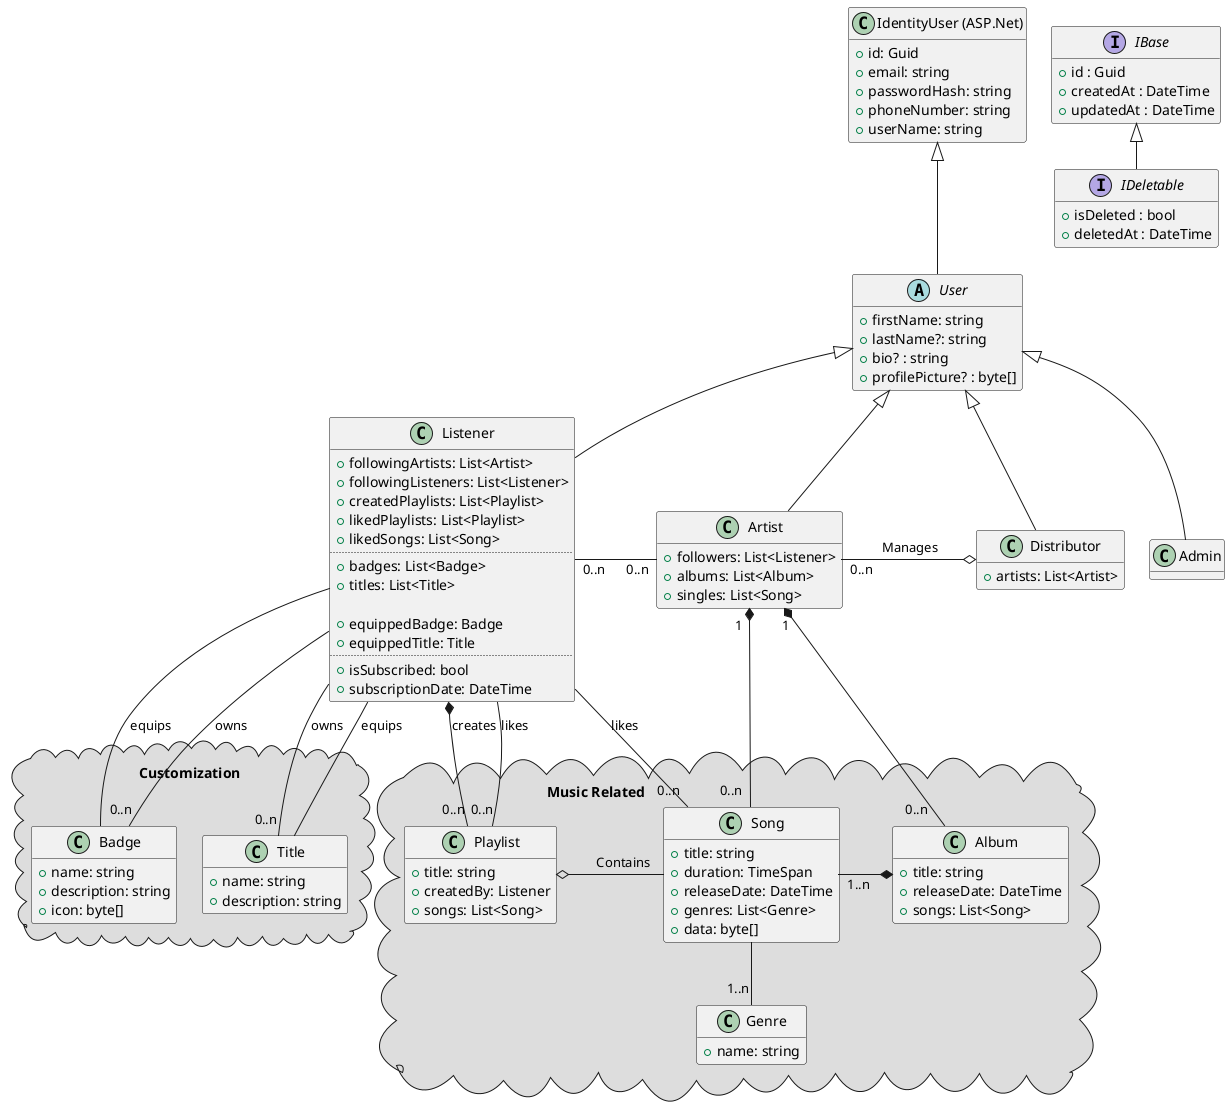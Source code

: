 @startuml Class Diagram
' top to bottom direction
' left to right direction

hide methods
skinparam nodesep 25
skinparam ranksep 25
' skinparam linetype ortho


class "IdentityUser (ASP.Net)" as IdentityUser
{
    +id: Guid
    +email: string
    +passwordHash: string
    +phoneNumber: string
    +userName: string
}

interface IBase
{
    +id : Guid
    +createdAt : DateTime
    +updatedAt : DateTime
}

interface IDeletable
{
    +isDeleted : bool
    +deletedAt : DateTime
}

abstract User
{
    +firstName: string
    +lastName?: string
    +bio? : string
    +profilePicture? : byte[]
}

class Admin
{
}

class Listener
{
    +followingArtists: List<Artist>
    +followingListeners: List<Listener>
    +createdPlaylists: List<Playlist>
    +likedPlaylists: List<Playlist>
    +likedSongs: List<Song>
    ..
    +badges: List<Badge>
    +titles: List<Title>

    +equippedBadge: Badge
    +equippedTitle: Title
    ..
    +isSubscribed: bool
    +subscriptionDate: DateTime
}

class Distributor
{
    +artists: List<Artist>
}

class Artist
{
    +followers: List<Listener>
    +albums: List<Album>
    +singles: List<Song>
}

package "Music Related\t\t\t\t\t\t\t\t\t\t" <<cloud>> #DDDDDD 
{

    class Album
    {
        +title: string
        +releaseDate: DateTime
        +songs: List<Song>
    }

    class Song
    {
        +title: string
        +duration: TimeSpan
        +releaseDate: DateTime
        +genres: List<Genre>
        +data: byte[]
    }

    class Playlist
    {
        +title: string
        +createdBy: Listener
        +songs: List<Song>
    }

    class Genre
    {
        +name: string
    }
}

package "Customization\n\n" <<cloud>> #DDDDDD 
{
    class Badge
    {
        +name: string
        +description: string
        +icon: byte[]
    }

    class Title
    {
        +name: string
        +description: string
    }
}

IBase <|-- IDeletable

IdentityUser <|--- User

User <|-- Admin
User <|-- Listener
User <|-- Artist
User <|-- Distributor


Artist "0..n" --l "0..n" Listener : "\t\t"
Artist "1  " *-- "0..n  " Song
Artist "1" *-- "0..n   " Album

Distributor o--l "0..n" Artist : "\tManages\t"

Album *-l "1..n" Song : "\t"

Playlist o-r Song: "\tContains\t"
' Playlist -left[hidden]- Title
' Title -left[hidden]- Badge

Listener *--d "0..n" Playlist : "creates"
Listener -- "0..n" Playlist : "likes"
Listener -- "0..n" Song : "likes"

Listener -- Badge : "equips"
Listener -- "0..n" Badge : "owns"
Listener -- Title : "equips\t\t"
Listener -- "0..n" Title : "owns"

Song -- "1..n" Genre : "\n"


' Song "0..n" -- "0..n" Playlist : "\t\t"
' Playlist "0..n" -- "0..n" Listener : "\t\t"


@enduml